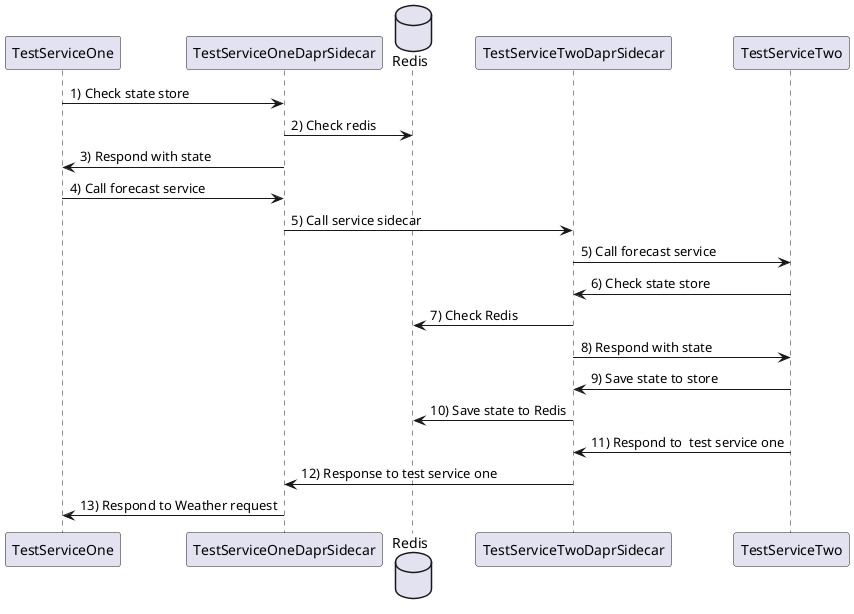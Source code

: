 @startuml
participant TestServiceOne as TestServiceOne
participant TestServiceOneDaprSidecar as TestServiceOneDaprSidecar

database Redis as Redis

participant TestServiceTwoDaprSidecar as TestServiceTwoDaprSidecar
participant TestServiceTwo as TestServiceTwo

TestServiceOne -> TestServiceOneDaprSidecar:1) Check state store
TestServiceOneDaprSidecar -> Redis:2) Check redis
TestServiceOneDaprSidecar -> TestServiceOne:3) Respond with state

TestServiceOne -> TestServiceOneDaprSidecar:4) Call forecast service
TestServiceOneDaprSidecar -> TestServiceTwoDaprSidecar:5) Call service sidecar
TestServiceTwoDaprSidecar -> TestServiceTwo:5) Call forecast service

TestServiceTwo -> TestServiceTwoDaprSidecar:6) Check state store
TestServiceTwoDaprSidecar -> Redis:7) Check Redis
TestServiceTwoDaprSidecar -> TestServiceTwo:8) Respond with state

TestServiceTwo -> TestServiceTwoDaprSidecar:9) Save state to store
TestServiceTwoDaprSidecar -> Redis:10) Save state to Redis

TestServiceTwo -> TestServiceTwoDaprSidecar:11) Respond to  test service one
TestServiceTwoDaprSidecar -> TestServiceOneDaprSidecar:12) Response to test service one
TestServiceOneDaprSidecar -> TestServiceOne:13) Respond to Weather request
@enduml